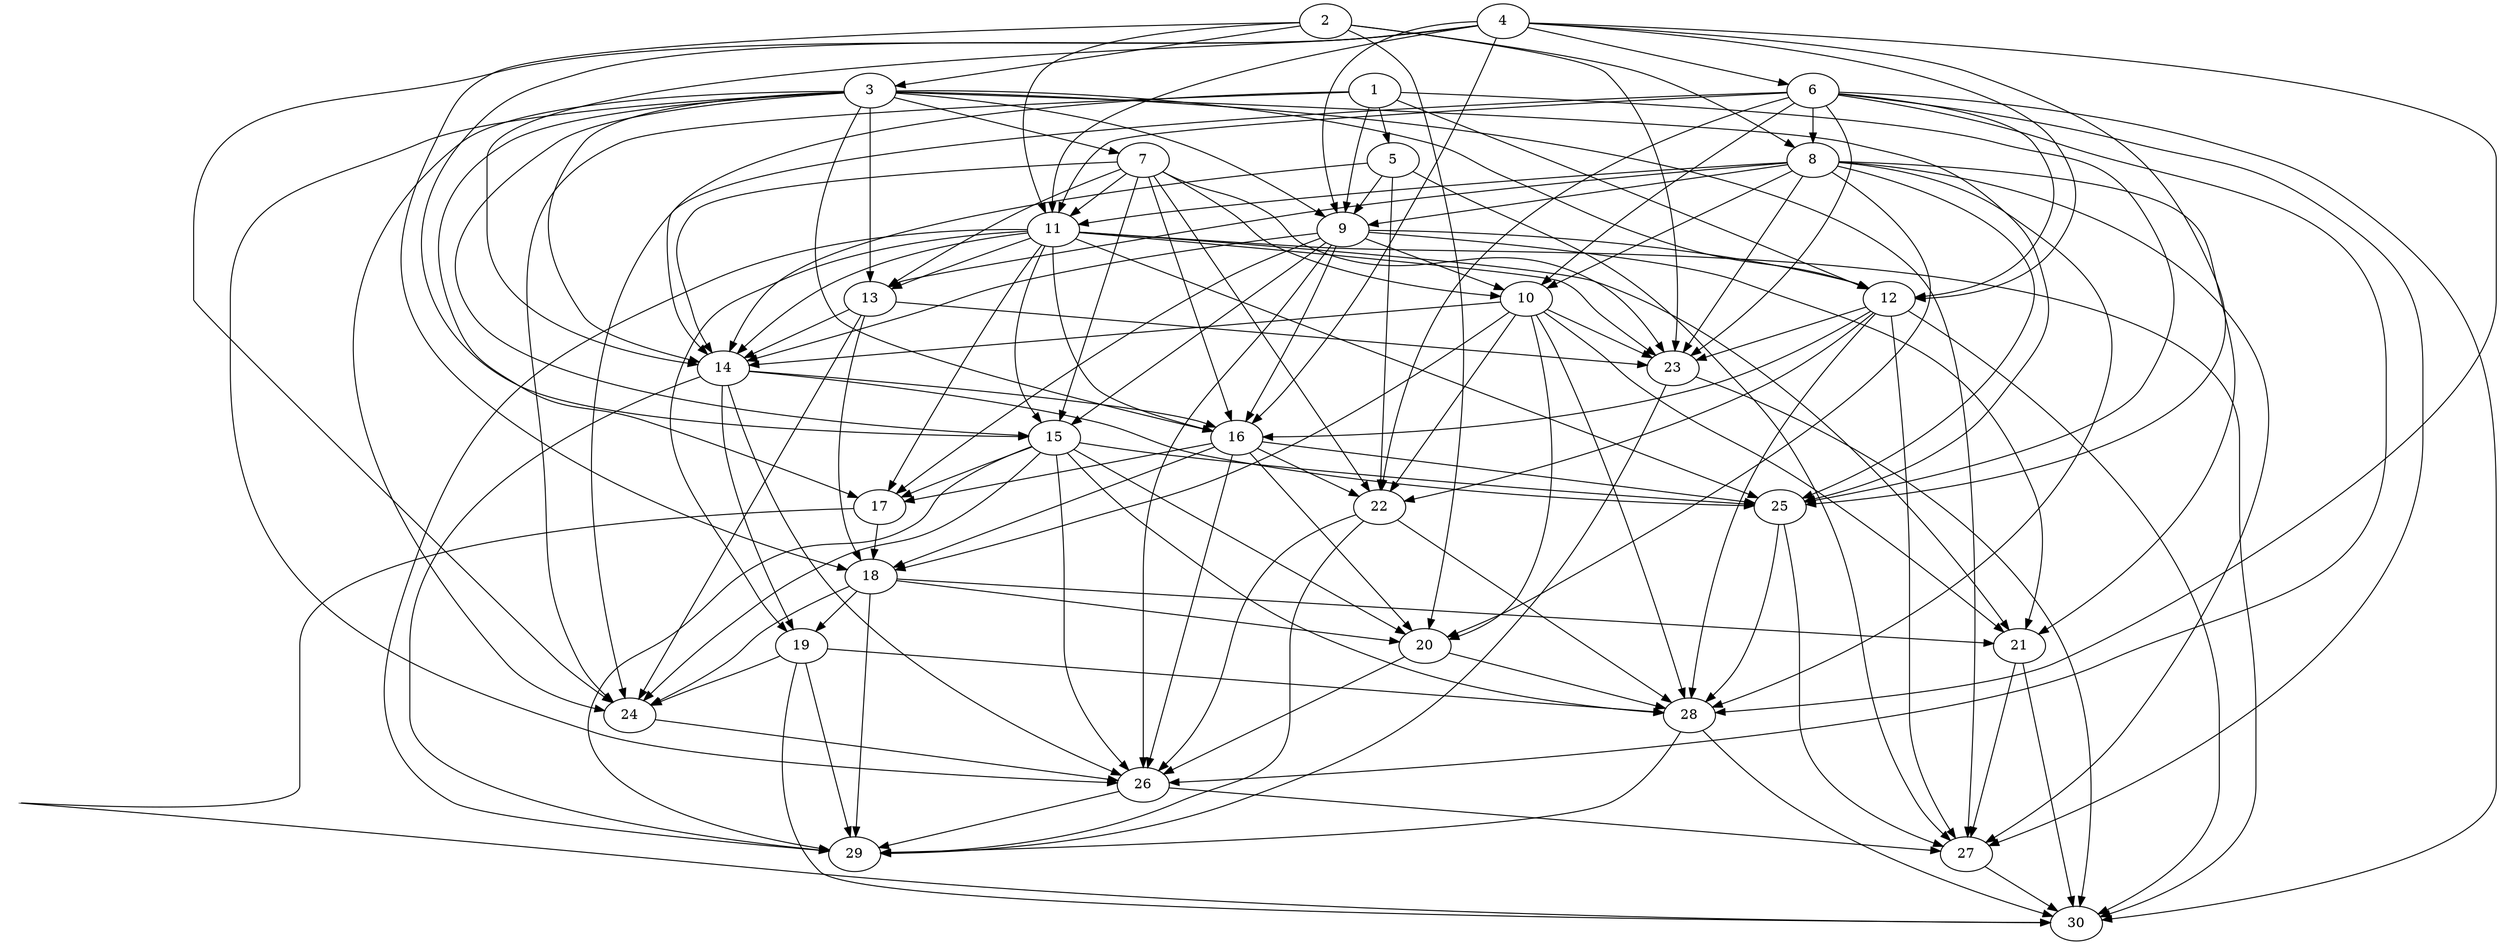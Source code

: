 digraph "Random_Nodes_30_Density_4.93_CCR_1.00_WeightType_Random" {
	1	 [Processor=0,Start=0,Weight=25];
	5	 [Processor=0,Start=25,Weight=25];
	1 -> 5	 [Weight=3];
	9	 [Processor=2,Start=88,Weight=21];
	1 -> 9	 [Weight=4];
	12	 [Processor=1,Start=112,Weight=38];
	1 -> 12	 [Weight=9];
	14	 [Processor=2,Start=151,Weight=34];
	1 -> 14	 [Weight=5];
	24	 [Processor=2,Start=304,Weight=38];
	1 -> 24	 [Weight=6];
	25	 [Processor=0,Start=255,Weight=34];
	1 -> 25	 [Weight=3];
	2	 [Processor=1,Start=0,Weight=8];
	3	 [Processor=1,Start=8,Weight=25];
	2 -> 3	 [Weight=4];
	8	 [Processor=2,Start=46,Weight=42];
	2 -> 8	 [Weight=7];
	11	 [Processor=1,Start=94,Weight=8];
	2 -> 11	 [Weight=10];
	18	 [Processor=2,Start=257,Weight=30];
	2 -> 18	 [Weight=10];
	20	 [Processor=0,Start=293,Weight=8];
	2 -> 20	 [Weight=6];
	23	 [Processor=0,Start=183,Weight=30];
	2 -> 23	 [Weight=3];
	7	 [Processor=1,Start=33,Weight=38];
	3 -> 7	 [Weight=7];
	3 -> 9	 [Weight=10];
	3 -> 12	 [Weight=8];
	13	 [Processor=0,Start=107,Weight=34];
	3 -> 13	 [Weight=4];
	3 -> 14	 [Weight=2];
	15	 [Processor=0,Start=141,Weight=42];
	3 -> 15	 [Weight=3];
	16	 [Processor=2,Start=185,Weight=38];
	3 -> 16	 [Weight=10];
	17	 [Processor=2,Start=223,Weight=34];
	3 -> 17	 [Weight=9];
	3 -> 24	 [Weight=9];
	3 -> 25	 [Weight=3];
	26	 [Processor=2,Start=342,Weight=17];
	3 -> 26	 [Weight=7];
	27	 [Processor=2,Start=359,Weight=42];
	3 -> 27	 [Weight=3];
	4	 [Processor=2,Start=0,Weight=38];
	6	 [Processor=2,Start=38,Weight=8];
	4 -> 6	 [Weight=8];
	4 -> 9	 [Weight=8];
	4 -> 11	 [Weight=2];
	4 -> 12	 [Weight=8];
	4 -> 14	 [Weight=5];
	4 -> 15	 [Weight=3];
	4 -> 16	 [Weight=8];
	4 -> 24	 [Weight=2];
	4 -> 25	 [Weight=2];
	28	 [Processor=0,Start=335,Weight=30];
	4 -> 28	 [Weight=9];
	5 -> 9	 [Weight=9];
	5 -> 14	 [Weight=8];
	22	 [Processor=0,Start=230,Weight=25];
	5 -> 22	 [Weight=7];
	5 -> 27	 [Weight=7];
	6 -> 8	 [Weight=2];
	10	 [Processor=2,Start=109,Weight=42];
	6 -> 10	 [Weight=5];
	6 -> 11	 [Weight=4];
	6 -> 12	 [Weight=6];
	6 -> 22	 [Weight=9];
	6 -> 23	 [Weight=10];
	6 -> 24	 [Weight=4];
	6 -> 26	 [Weight=7];
	6 -> 27	 [Weight=10];
	30	 [Processor=2,Start=401,Weight=30];
	6 -> 30	 [Weight=9];
	7 -> 10	 [Weight=4];
	7 -> 11	 [Weight=3];
	7 -> 13	 [Weight=10];
	7 -> 14	 [Weight=2];
	7 -> 15	 [Weight=5];
	7 -> 16	 [Weight=2];
	7 -> 22	 [Weight=5];
	7 -> 23	 [Weight=2];
	8 -> 9	 [Weight=8];
	8 -> 10	 [Weight=5];
	8 -> 11	 [Weight=6];
	8 -> 13	 [Weight=2];
	8 -> 20	 [Weight=8];
	21	 [Processor=0,Start=301,Weight=34];
	8 -> 21	 [Weight=3];
	8 -> 23	 [Weight=6];
	8 -> 25	 [Weight=5];
	8 -> 27	 [Weight=5];
	8 -> 28	 [Weight=9];
	9 -> 10	 [Weight=4];
	9 -> 12	 [Weight=3];
	9 -> 14	 [Weight=9];
	9 -> 15	 [Weight=3];
	9 -> 16	 [Weight=6];
	9 -> 17	 [Weight=3];
	9 -> 21	 [Weight=10];
	9 -> 26	 [Weight=2];
	10 -> 14	 [Weight=3];
	10 -> 18	 [Weight=4];
	10 -> 20	 [Weight=7];
	10 -> 21	 [Weight=6];
	10 -> 22	 [Weight=3];
	10 -> 23	 [Weight=9];
	10 -> 28	 [Weight=6];
	11 -> 13	 [Weight=5];
	11 -> 14	 [Weight=2];
	11 -> 15	 [Weight=8];
	11 -> 16	 [Weight=7];
	11 -> 17	 [Weight=3];
	19	 [Processor=2,Start=287,Weight=17];
	11 -> 19	 [Weight=2];
	11 -> 21	 [Weight=2];
	11 -> 23	 [Weight=7];
	11 -> 25	 [Weight=3];
	29	 [Processor=0,Start=366,Weight=30];
	11 -> 29	 [Weight=6];
	11 -> 30	 [Weight=7];
	12 -> 16	 [Weight=10];
	12 -> 22	 [Weight=7];
	12 -> 23	 [Weight=4];
	12 -> 27	 [Weight=3];
	12 -> 28	 [Weight=3];
	12 -> 30	 [Weight=6];
	13 -> 14	 [Weight=6];
	13 -> 18	 [Weight=3];
	13 -> 23	 [Weight=2];
	13 -> 24	 [Weight=4];
	14 -> 16	 [Weight=5];
	14 -> 19	 [Weight=4];
	14 -> 25	 [Weight=5];
	14 -> 26	 [Weight=8];
	14 -> 29	 [Weight=4];
	15 -> 17	 [Weight=6];
	15 -> 20	 [Weight=7];
	15 -> 24	 [Weight=4];
	15 -> 25	 [Weight=3];
	15 -> 26	 [Weight=5];
	15 -> 28	 [Weight=7];
	15 -> 29	 [Weight=9];
	16 -> 17	 [Weight=9];
	16 -> 18	 [Weight=7];
	16 -> 20	 [Weight=10];
	16 -> 22	 [Weight=7];
	16 -> 25	 [Weight=10];
	16 -> 26	 [Weight=3];
	17 -> 18	 [Weight=6];
	17 -> 30	 [Weight=2];
	18 -> 19	 [Weight=6];
	18 -> 20	 [Weight=6];
	18 -> 21	 [Weight=7];
	18 -> 24	 [Weight=7];
	18 -> 29	 [Weight=4];
	19 -> 24	 [Weight=9];
	19 -> 28	 [Weight=10];
	19 -> 29	 [Weight=6];
	19 -> 30	 [Weight=6];
	20 -> 26	 [Weight=7];
	20 -> 28	 [Weight=7];
	21 -> 27	 [Weight=8];
	21 -> 30	 [Weight=4];
	22 -> 26	 [Weight=5];
	22 -> 28	 [Weight=3];
	22 -> 29	 [Weight=8];
	23 -> 29	 [Weight=5];
	23 -> 30	 [Weight=9];
	24 -> 26	 [Weight=3];
	25 -> 27	 [Weight=10];
	25 -> 28	 [Weight=9];
	26 -> 27	 [Weight=7];
	26 -> 29	 [Weight=7];
	27 -> 30	 [Weight=8];
	28 -> 29	 [Weight=9];
	28 -> 30	 [Weight=9];
}
